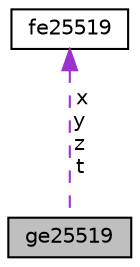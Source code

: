 digraph "ge25519"
{
  edge [fontname="Helvetica",fontsize="10",labelfontname="Helvetica",labelfontsize="10"];
  node [fontname="Helvetica",fontsize="10",shape=record];
  Node1 [label="ge25519",height=0.2,width=0.4,color="black", fillcolor="grey75", style="filled", fontcolor="black"];
  Node2 -> Node1 [dir="back",color="darkorchid3",fontsize="10",style="dashed",label=" x\ny\nz\nt" ,fontname="Helvetica"];
  Node2 [label="fe25519",height=0.2,width=0.4,color="black", fillcolor="white", style="filled",URL="$structfe25519.html"];
}
